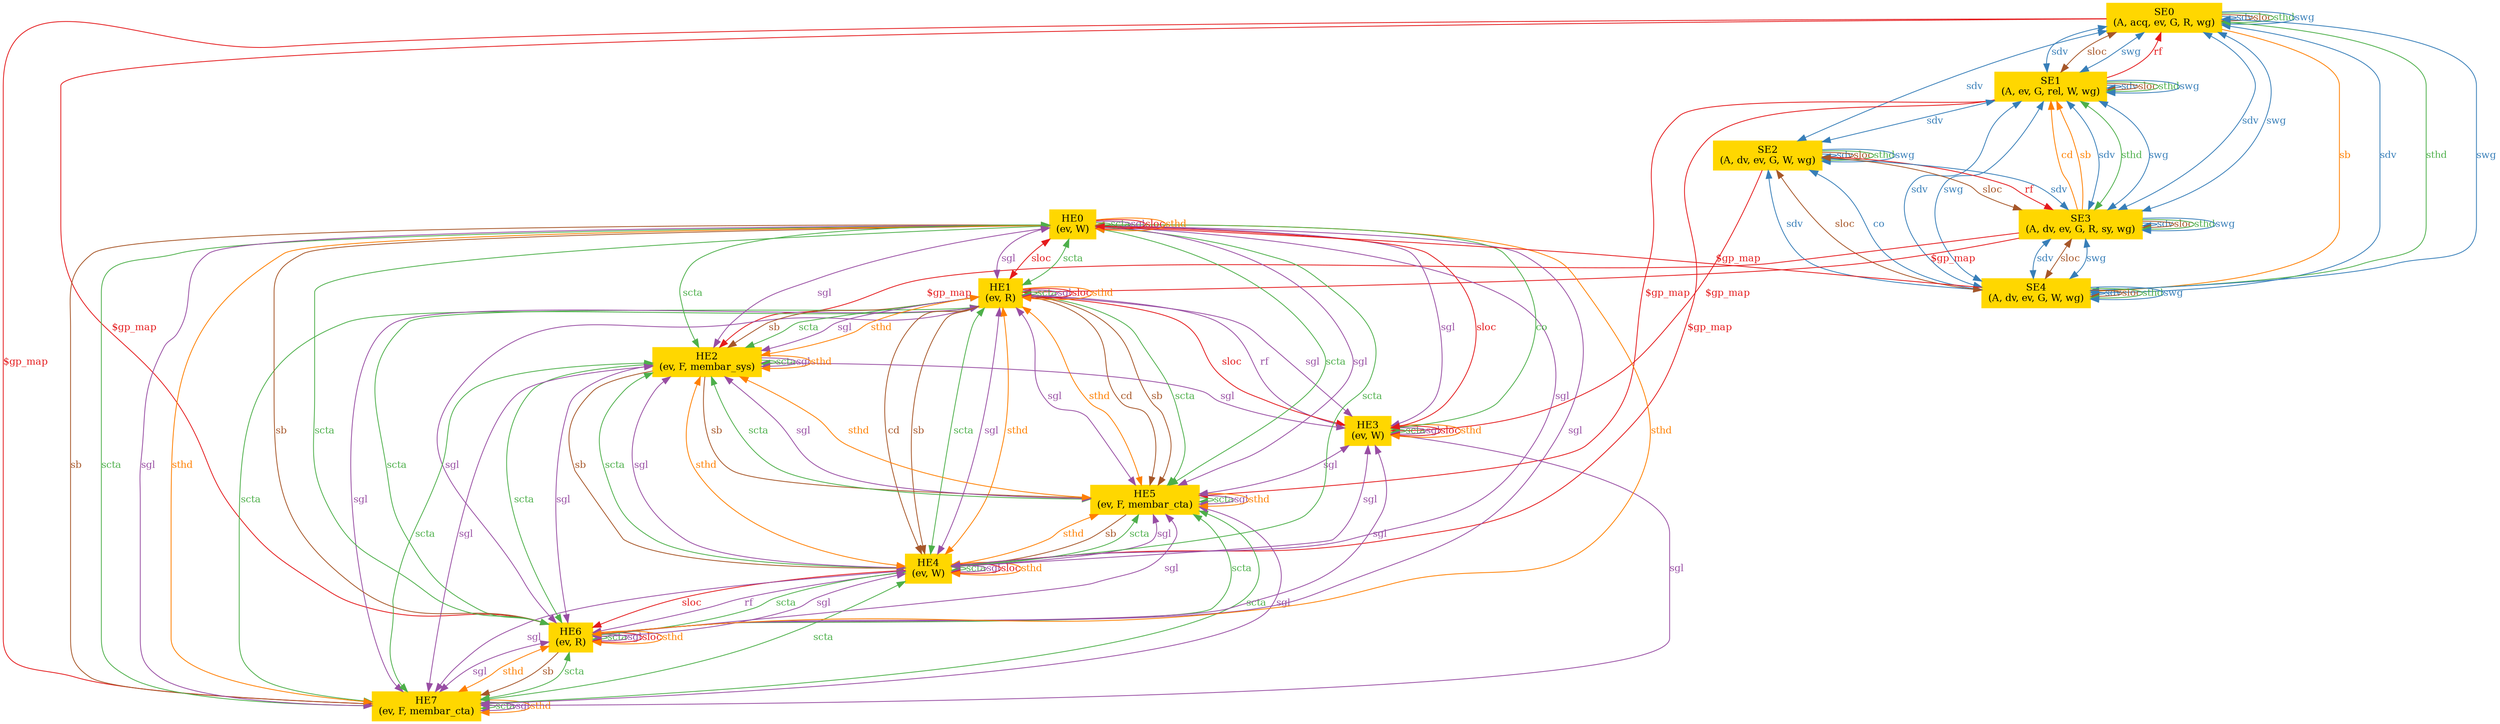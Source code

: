 digraph "graph" {
graph [fontsize=12]
node [fontsize=12]
edge [fontsize=12]
rankdir=TB;
"N12" -> "N1" [uuid = "<SE0, HE6>", color = "#e41a1c", fontcolor = "#e41a1c", style = "solid", label = "$gp_map", dir = "forward", weight = "1"]
"N12" -> "N0" [uuid = "<SE0, HE7>", color = "#e41a1c", fontcolor = "#e41a1c", style = "solid", label = "$gp_map", dir = "forward", weight = "1"]
"N10" -> "N3" [uuid = "<SE1, HE4>", color = "#e41a1c", fontcolor = "#e41a1c", style = "solid", label = "$gp_map", dir = "forward", weight = "1"]
"N10" -> "N4" [uuid = "<SE1, HE5>", color = "#e41a1c", fontcolor = "#e41a1c", style = "solid", label = "$gp_map", dir = "forward", weight = "1"]
"N9" -> "N5" [uuid = "<SE2, HE3>", color = "#e41a1c", fontcolor = "#e41a1c", style = "solid", label = "$gp_map", dir = "forward", weight = "1"]
"N8" -> "N7" [uuid = "<SE3, HE1>", color = "#e41a1c", fontcolor = "#e41a1c", style = "solid", label = "$gp_map", dir = "forward", weight = "1"]
"N8" -> "N6" [uuid = "<SE3, HE2>", color = "#e41a1c", fontcolor = "#e41a1c", style = "solid", label = "$gp_map", dir = "forward", weight = "1"]
"N11" -> "N2" [uuid = "<SE4, HE0>", color = "#e41a1c", fontcolor = "#e41a1c", style = "solid", label = "$gp_map", dir = "back", weight = "1"]
"N7" -> "N3" [uuid = "<HE1, HE4>", color = "#a65628", fontcolor = "#a65628", style = "solid", label = "cd", dir = "forward", weight = "1"]
"N7" -> "N4" [uuid = "<HE1, HE5>", color = "#a65628", fontcolor = "#a65628", style = "solid", label = "cd", dir = "forward", weight = "1"]
"N10" -> "N8" [uuid = "<SE3, SE1>", color = "#ff7f00", fontcolor = "#ff7f00", style = "solid", label = "cd", dir = "back", weight = "1"]
"N11" -> "N5" [uuid = "<HE0, HE3>", color = "#4daf4a", fontcolor = "#4daf4a", style = "solid", label = "co", dir = "forward", weight = "1"]
"N9" -> "N2" [uuid = "<SE4, SE2>", color = "#377eb8", fontcolor = "#377eb8", style = "solid", label = "co", dir = "back", weight = "1"]
"N7" -> "N5" [uuid = "<HE3, HE1>", color = "#984ea3", fontcolor = "#984ea3", style = "solid", label = "rf", dir = "back", weight = "1"]
"N3" -> "N1" [uuid = "<HE4, HE6>", color = "#984ea3", fontcolor = "#984ea3", style = "solid", label = "rf", dir = "forward", weight = "1"]
"N12" -> "N10" [uuid = "<SE1, SE0>", color = "#e41a1c", fontcolor = "#e41a1c", style = "solid", label = "rf", dir = "back", weight = "1"]
"N9" -> "N8" [uuid = "<SE2, SE3>", color = "#e41a1c", fontcolor = "#e41a1c", style = "solid", label = "rf", dir = "forward", weight = "1"]
"N7" -> "N6" [uuid = "<HE1, HE2>", color = "#a65628", fontcolor = "#a65628", style = "solid", label = "sb", dir = "forward", weight = "1"]
"N7" -> "N3" [uuid = "<HE1, HE4>", color = "#a65628", fontcolor = "#a65628", style = "solid", label = "sb", dir = "forward", weight = "1"]
"N7" -> "N4" [uuid = "<HE1, HE5>", color = "#a65628", fontcolor = "#a65628", style = "solid", label = "sb", dir = "forward", weight = "1"]
"N6" -> "N3" [uuid = "<HE2, HE4>", color = "#a65628", fontcolor = "#a65628", style = "solid", label = "sb", dir = "forward", weight = "1"]
"N6" -> "N4" [uuid = "<HE2, HE5>", color = "#a65628", fontcolor = "#a65628", style = "solid", label = "sb", dir = "forward", weight = "1"]
"N4" -> "N3" [uuid = "<HE5, HE4>", color = "#a65628", fontcolor = "#a65628", style = "solid", label = "sb", dir = "forward", weight = "1"]
"N11" -> "N1" [uuid = "<HE6, HE0>", color = "#a65628", fontcolor = "#a65628", style = "solid", label = "sb", dir = "back", weight = "1"]
"N1" -> "N0" [uuid = "<HE6, HE7>", color = "#a65628", fontcolor = "#a65628", style = "solid", label = "sb", dir = "forward", weight = "1"]
"N11" -> "N0" [uuid = "<HE7, HE0>", color = "#a65628", fontcolor = "#a65628", style = "solid", label = "sb", dir = "back", weight = "1"]
"N12" -> "N2" [uuid = "<SE0, SE4>", color = "#ff7f00", fontcolor = "#ff7f00", style = "solid", label = "sb", dir = "forward", weight = "1"]
"N10" -> "N8" [uuid = "<SE3, SE1>", color = "#ff7f00", fontcolor = "#ff7f00", style = "solid", label = "sb", dir = "back", weight = "1"]
"N11" -> "N11" [uuid = "<HE0, HE0>", color = "#4daf4a", fontcolor = "#4daf4a", style = "solid", label = "scta", dir = "forward", weight = "1"]
"N11" -> "N7" [uuid = "<HE0, HE1>", color = "#4daf4a", fontcolor = "#4daf4a", style = "solid", label = "scta", dir = "both", weight = "1"]
"N11" -> "N6" [uuid = "<HE0, HE2>", color = "#4daf4a", fontcolor = "#4daf4a", style = "solid", label = "scta", dir = "both", weight = "1"]
"N11" -> "N3" [uuid = "<HE0, HE4>", color = "#4daf4a", fontcolor = "#4daf4a", style = "solid", label = "scta", dir = "both", weight = "1"]
"N11" -> "N4" [uuid = "<HE0, HE5>", color = "#4daf4a", fontcolor = "#4daf4a", style = "solid", label = "scta", dir = "both", weight = "1"]
"N11" -> "N1" [uuid = "<HE0, HE6>", color = "#4daf4a", fontcolor = "#4daf4a", style = "solid", label = "scta", dir = "both", weight = "1"]
"N11" -> "N0" [uuid = "<HE0, HE7>", color = "#4daf4a", fontcolor = "#4daf4a", style = "solid", label = "scta", dir = "both", weight = "1"]
"N7" -> "N7" [uuid = "<HE1, HE1>", color = "#4daf4a", fontcolor = "#4daf4a", style = "solid", label = "scta", dir = "forward", weight = "1"]
"N7" -> "N6" [uuid = "<HE1, HE2>", color = "#4daf4a", fontcolor = "#4daf4a", style = "solid", label = "scta", dir = "both", weight = "1"]
"N7" -> "N3" [uuid = "<HE1, HE4>", color = "#4daf4a", fontcolor = "#4daf4a", style = "solid", label = "scta", dir = "both", weight = "1"]
"N7" -> "N4" [uuid = "<HE1, HE5>", color = "#4daf4a", fontcolor = "#4daf4a", style = "solid", label = "scta", dir = "both", weight = "1"]
"N7" -> "N1" [uuid = "<HE1, HE6>", color = "#4daf4a", fontcolor = "#4daf4a", style = "solid", label = "scta", dir = "both", weight = "1"]
"N7" -> "N0" [uuid = "<HE1, HE7>", color = "#4daf4a", fontcolor = "#4daf4a", style = "solid", label = "scta", dir = "both", weight = "1"]
"N6" -> "N6" [uuid = "<HE2, HE2>", color = "#4daf4a", fontcolor = "#4daf4a", style = "solid", label = "scta", dir = "forward", weight = "1"]
"N6" -> "N3" [uuid = "<HE2, HE4>", color = "#4daf4a", fontcolor = "#4daf4a", style = "solid", label = "scta", dir = "both", weight = "1"]
"N6" -> "N4" [uuid = "<HE2, HE5>", color = "#4daf4a", fontcolor = "#4daf4a", style = "solid", label = "scta", dir = "both", weight = "1"]
"N6" -> "N1" [uuid = "<HE2, HE6>", color = "#4daf4a", fontcolor = "#4daf4a", style = "solid", label = "scta", dir = "both", weight = "1"]
"N6" -> "N0" [uuid = "<HE2, HE7>", color = "#4daf4a", fontcolor = "#4daf4a", style = "solid", label = "scta", dir = "both", weight = "1"]
"N5" -> "N5" [uuid = "<HE3, HE3>", color = "#4daf4a", fontcolor = "#4daf4a", style = "solid", label = "scta", dir = "forward", weight = "1"]
"N3" -> "N3" [uuid = "<HE4, HE4>", color = "#4daf4a", fontcolor = "#4daf4a", style = "solid", label = "scta", dir = "forward", weight = "1"]
"N4" -> "N3" [uuid = "<HE4, HE5>", color = "#4daf4a", fontcolor = "#4daf4a", style = "solid", label = "scta", dir = "both", weight = "1"]
"N3" -> "N1" [uuid = "<HE4, HE6>", color = "#4daf4a", fontcolor = "#4daf4a", style = "solid", label = "scta", dir = "both", weight = "1"]
"N3" -> "N0" [uuid = "<HE4, HE7>", color = "#4daf4a", fontcolor = "#4daf4a", style = "solid", label = "scta", dir = "both", weight = "1"]
"N4" -> "N4" [uuid = "<HE5, HE5>", color = "#4daf4a", fontcolor = "#4daf4a", style = "solid", label = "scta", dir = "forward", weight = "1"]
"N4" -> "N1" [uuid = "<HE5, HE6>", color = "#4daf4a", fontcolor = "#4daf4a", style = "solid", label = "scta", dir = "both", weight = "1"]
"N4" -> "N0" [uuid = "<HE5, HE7>", color = "#4daf4a", fontcolor = "#4daf4a", style = "solid", label = "scta", dir = "both", weight = "1"]
"N1" -> "N1" [uuid = "<HE6, HE6>", color = "#4daf4a", fontcolor = "#4daf4a", style = "solid", label = "scta", dir = "forward", weight = "1"]
"N1" -> "N0" [uuid = "<HE6, HE7>", color = "#4daf4a", fontcolor = "#4daf4a", style = "solid", label = "scta", dir = "both", weight = "1"]
"N0" -> "N0" [uuid = "<HE7, HE7>", color = "#4daf4a", fontcolor = "#4daf4a", style = "solid", label = "scta", dir = "forward", weight = "1"]
"N12" -> "N12" [uuid = "<SE0, SE0>", color = "#377eb8", fontcolor = "#377eb8", style = "solid", label = "sdv", dir = "forward", weight = "1"]
"N12" -> "N10" [uuid = "<SE0, SE1>", color = "#377eb8", fontcolor = "#377eb8", style = "solid", label = "sdv", dir = "both", weight = "1"]
"N12" -> "N9" [uuid = "<SE0, SE2>", color = "#377eb8", fontcolor = "#377eb8", style = "solid", label = "sdv", dir = "both", weight = "1"]
"N12" -> "N8" [uuid = "<SE0, SE3>", color = "#377eb8", fontcolor = "#377eb8", style = "solid", label = "sdv", dir = "both", weight = "1"]
"N12" -> "N2" [uuid = "<SE0, SE4>", color = "#377eb8", fontcolor = "#377eb8", style = "solid", label = "sdv", dir = "both", weight = "1"]
"N10" -> "N10" [uuid = "<SE1, SE1>", color = "#377eb8", fontcolor = "#377eb8", style = "solid", label = "sdv", dir = "forward", weight = "1"]
"N10" -> "N9" [uuid = "<SE1, SE2>", color = "#377eb8", fontcolor = "#377eb8", style = "solid", label = "sdv", dir = "both", weight = "1"]
"N10" -> "N8" [uuid = "<SE1, SE3>", color = "#377eb8", fontcolor = "#377eb8", style = "solid", label = "sdv", dir = "both", weight = "1"]
"N10" -> "N2" [uuid = "<SE1, SE4>", color = "#377eb8", fontcolor = "#377eb8", style = "solid", label = "sdv", dir = "both", weight = "1"]
"N9" -> "N9" [uuid = "<SE2, SE2>", color = "#377eb8", fontcolor = "#377eb8", style = "solid", label = "sdv", dir = "forward", weight = "1"]
"N9" -> "N8" [uuid = "<SE2, SE3>", color = "#377eb8", fontcolor = "#377eb8", style = "solid", label = "sdv", dir = "both", weight = "1"]
"N9" -> "N2" [uuid = "<SE2, SE4>", color = "#377eb8", fontcolor = "#377eb8", style = "solid", label = "sdv", dir = "both", weight = "1"]
"N8" -> "N8" [uuid = "<SE3, SE3>", color = "#377eb8", fontcolor = "#377eb8", style = "solid", label = "sdv", dir = "forward", weight = "1"]
"N8" -> "N2" [uuid = "<SE3, SE4>", color = "#377eb8", fontcolor = "#377eb8", style = "solid", label = "sdv", dir = "both", weight = "1"]
"N2" -> "N2" [uuid = "<SE4, SE4>", color = "#377eb8", fontcolor = "#377eb8", style = "solid", label = "sdv", dir = "forward", weight = "1"]
"N11" -> "N11" [uuid = "<HE0, HE0>", color = "#984ea3", fontcolor = "#984ea3", style = "solid", label = "sgl", dir = "forward", weight = "1"]
"N11" -> "N7" [uuid = "<HE0, HE1>", color = "#984ea3", fontcolor = "#984ea3", style = "solid", label = "sgl", dir = "both", weight = "1"]
"N11" -> "N6" [uuid = "<HE0, HE2>", color = "#984ea3", fontcolor = "#984ea3", style = "solid", label = "sgl", dir = "both", weight = "1"]
"N11" -> "N5" [uuid = "<HE0, HE3>", color = "#984ea3", fontcolor = "#984ea3", style = "solid", label = "sgl", dir = "both", weight = "1"]
"N11" -> "N3" [uuid = "<HE0, HE4>", color = "#984ea3", fontcolor = "#984ea3", style = "solid", label = "sgl", dir = "both", weight = "1"]
"N11" -> "N4" [uuid = "<HE0, HE5>", color = "#984ea3", fontcolor = "#984ea3", style = "solid", label = "sgl", dir = "both", weight = "1"]
"N11" -> "N1" [uuid = "<HE0, HE6>", color = "#984ea3", fontcolor = "#984ea3", style = "solid", label = "sgl", dir = "both", weight = "1"]
"N11" -> "N0" [uuid = "<HE0, HE7>", color = "#984ea3", fontcolor = "#984ea3", style = "solid", label = "sgl", dir = "both", weight = "1"]
"N7" -> "N7" [uuid = "<HE1, HE1>", color = "#984ea3", fontcolor = "#984ea3", style = "solid", label = "sgl", dir = "forward", weight = "1"]
"N7" -> "N6" [uuid = "<HE1, HE2>", color = "#984ea3", fontcolor = "#984ea3", style = "solid", label = "sgl", dir = "both", weight = "1"]
"N7" -> "N5" [uuid = "<HE1, HE3>", color = "#984ea3", fontcolor = "#984ea3", style = "solid", label = "sgl", dir = "both", weight = "1"]
"N7" -> "N3" [uuid = "<HE1, HE4>", color = "#984ea3", fontcolor = "#984ea3", style = "solid", label = "sgl", dir = "both", weight = "1"]
"N7" -> "N4" [uuid = "<HE1, HE5>", color = "#984ea3", fontcolor = "#984ea3", style = "solid", label = "sgl", dir = "both", weight = "1"]
"N7" -> "N1" [uuid = "<HE1, HE6>", color = "#984ea3", fontcolor = "#984ea3", style = "solid", label = "sgl", dir = "both", weight = "1"]
"N7" -> "N0" [uuid = "<HE1, HE7>", color = "#984ea3", fontcolor = "#984ea3", style = "solid", label = "sgl", dir = "both", weight = "1"]
"N6" -> "N6" [uuid = "<HE2, HE2>", color = "#984ea3", fontcolor = "#984ea3", style = "solid", label = "sgl", dir = "forward", weight = "1"]
"N6" -> "N5" [uuid = "<HE2, HE3>", color = "#984ea3", fontcolor = "#984ea3", style = "solid", label = "sgl", dir = "both", weight = "1"]
"N6" -> "N3" [uuid = "<HE2, HE4>", color = "#984ea3", fontcolor = "#984ea3", style = "solid", label = "sgl", dir = "both", weight = "1"]
"N6" -> "N4" [uuid = "<HE2, HE5>", color = "#984ea3", fontcolor = "#984ea3", style = "solid", label = "sgl", dir = "both", weight = "1"]
"N6" -> "N1" [uuid = "<HE2, HE6>", color = "#984ea3", fontcolor = "#984ea3", style = "solid", label = "sgl", dir = "both", weight = "1"]
"N6" -> "N0" [uuid = "<HE2, HE7>", color = "#984ea3", fontcolor = "#984ea3", style = "solid", label = "sgl", dir = "both", weight = "1"]
"N5" -> "N5" [uuid = "<HE3, HE3>", color = "#984ea3", fontcolor = "#984ea3", style = "solid", label = "sgl", dir = "forward", weight = "1"]
"N5" -> "N3" [uuid = "<HE3, HE4>", color = "#984ea3", fontcolor = "#984ea3", style = "solid", label = "sgl", dir = "both", weight = "1"]
"N5" -> "N4" [uuid = "<HE3, HE5>", color = "#984ea3", fontcolor = "#984ea3", style = "solid", label = "sgl", dir = "both", weight = "1"]
"N5" -> "N1" [uuid = "<HE3, HE6>", color = "#984ea3", fontcolor = "#984ea3", style = "solid", label = "sgl", dir = "both", weight = "1"]
"N5" -> "N0" [uuid = "<HE3, HE7>", color = "#984ea3", fontcolor = "#984ea3", style = "solid", label = "sgl", dir = "both", weight = "1"]
"N3" -> "N3" [uuid = "<HE4, HE4>", color = "#984ea3", fontcolor = "#984ea3", style = "solid", label = "sgl", dir = "forward", weight = "1"]
"N4" -> "N3" [uuid = "<HE4, HE5>", color = "#984ea3", fontcolor = "#984ea3", style = "solid", label = "sgl", dir = "both", weight = "1"]
"N3" -> "N1" [uuid = "<HE4, HE6>", color = "#984ea3", fontcolor = "#984ea3", style = "solid", label = "sgl", dir = "both", weight = "1"]
"N3" -> "N0" [uuid = "<HE4, HE7>", color = "#984ea3", fontcolor = "#984ea3", style = "solid", label = "sgl", dir = "both", weight = "1"]
"N4" -> "N4" [uuid = "<HE5, HE5>", color = "#984ea3", fontcolor = "#984ea3", style = "solid", label = "sgl", dir = "forward", weight = "1"]
"N4" -> "N1" [uuid = "<HE5, HE6>", color = "#984ea3", fontcolor = "#984ea3", style = "solid", label = "sgl", dir = "both", weight = "1"]
"N4" -> "N0" [uuid = "<HE5, HE7>", color = "#984ea3", fontcolor = "#984ea3", style = "solid", label = "sgl", dir = "both", weight = "1"]
"N1" -> "N1" [uuid = "<HE6, HE6>", color = "#984ea3", fontcolor = "#984ea3", style = "solid", label = "sgl", dir = "forward", weight = "1"]
"N1" -> "N0" [uuid = "<HE6, HE7>", color = "#984ea3", fontcolor = "#984ea3", style = "solid", label = "sgl", dir = "both", weight = "1"]
"N0" -> "N0" [uuid = "<HE7, HE7>", color = "#984ea3", fontcolor = "#984ea3", style = "solid", label = "sgl", dir = "forward", weight = "1"]
"N11" -> "N11" [uuid = "<HE0, HE0>", color = "#e41a1c", fontcolor = "#e41a1c", style = "solid", label = "sloc", dir = "forward", weight = "1"]
"N11" -> "N7" [uuid = "<HE0, HE1>", color = "#e41a1c", fontcolor = "#e41a1c", style = "solid", label = "sloc", dir = "both", weight = "1"]
"N11" -> "N5" [uuid = "<HE0, HE3>", color = "#e41a1c", fontcolor = "#e41a1c", style = "solid", label = "sloc", dir = "both", weight = "1"]
"N7" -> "N7" [uuid = "<HE1, HE1>", color = "#e41a1c", fontcolor = "#e41a1c", style = "solid", label = "sloc", dir = "forward", weight = "1"]
"N7" -> "N5" [uuid = "<HE1, HE3>", color = "#e41a1c", fontcolor = "#e41a1c", style = "solid", label = "sloc", dir = "both", weight = "1"]
"N5" -> "N5" [uuid = "<HE3, HE3>", color = "#e41a1c", fontcolor = "#e41a1c", style = "solid", label = "sloc", dir = "forward", weight = "1"]
"N3" -> "N3" [uuid = "<HE4, HE4>", color = "#e41a1c", fontcolor = "#e41a1c", style = "solid", label = "sloc", dir = "forward", weight = "1"]
"N3" -> "N1" [uuid = "<HE4, HE6>", color = "#e41a1c", fontcolor = "#e41a1c", style = "solid", label = "sloc", dir = "both", weight = "1"]
"N1" -> "N1" [uuid = "<HE6, HE6>", color = "#e41a1c", fontcolor = "#e41a1c", style = "solid", label = "sloc", dir = "forward", weight = "1"]
"N12" -> "N12" [uuid = "<SE0, SE0>", color = "#a65628", fontcolor = "#a65628", style = "solid", label = "sloc", dir = "forward", weight = "1"]
"N12" -> "N10" [uuid = "<SE0, SE1>", color = "#a65628", fontcolor = "#a65628", style = "solid", label = "sloc", dir = "both", weight = "1"]
"N10" -> "N10" [uuid = "<SE1, SE1>", color = "#a65628", fontcolor = "#a65628", style = "solid", label = "sloc", dir = "forward", weight = "1"]
"N9" -> "N9" [uuid = "<SE2, SE2>", color = "#a65628", fontcolor = "#a65628", style = "solid", label = "sloc", dir = "forward", weight = "1"]
"N9" -> "N8" [uuid = "<SE2, SE3>", color = "#a65628", fontcolor = "#a65628", style = "solid", label = "sloc", dir = "both", weight = "1"]
"N9" -> "N2" [uuid = "<SE2, SE4>", color = "#a65628", fontcolor = "#a65628", style = "solid", label = "sloc", dir = "both", weight = "1"]
"N8" -> "N8" [uuid = "<SE3, SE3>", color = "#a65628", fontcolor = "#a65628", style = "solid", label = "sloc", dir = "forward", weight = "1"]
"N8" -> "N2" [uuid = "<SE3, SE4>", color = "#a65628", fontcolor = "#a65628", style = "solid", label = "sloc", dir = "both", weight = "1"]
"N2" -> "N2" [uuid = "<SE4, SE4>", color = "#a65628", fontcolor = "#a65628", style = "solid", label = "sloc", dir = "forward", weight = "1"]
"N11" -> "N11" [uuid = "<HE0, HE0>", color = "#ff7f00", fontcolor = "#ff7f00", style = "solid", label = "sthd", dir = "forward", weight = "1"]
"N11" -> "N1" [uuid = "<HE0, HE6>", color = "#ff7f00", fontcolor = "#ff7f00", style = "solid", label = "sthd", dir = "both", weight = "1"]
"N11" -> "N0" [uuid = "<HE0, HE7>", color = "#ff7f00", fontcolor = "#ff7f00", style = "solid", label = "sthd", dir = "both", weight = "1"]
"N7" -> "N7" [uuid = "<HE1, HE1>", color = "#ff7f00", fontcolor = "#ff7f00", style = "solid", label = "sthd", dir = "forward", weight = "1"]
"N7" -> "N6" [uuid = "<HE1, HE2>", color = "#ff7f00", fontcolor = "#ff7f00", style = "solid", label = "sthd", dir = "both", weight = "1"]
"N7" -> "N3" [uuid = "<HE1, HE4>", color = "#ff7f00", fontcolor = "#ff7f00", style = "solid", label = "sthd", dir = "both", weight = "1"]
"N7" -> "N4" [uuid = "<HE1, HE5>", color = "#ff7f00", fontcolor = "#ff7f00", style = "solid", label = "sthd", dir = "both", weight = "1"]
"N6" -> "N6" [uuid = "<HE2, HE2>", color = "#ff7f00", fontcolor = "#ff7f00", style = "solid", label = "sthd", dir = "forward", weight = "1"]
"N6" -> "N3" [uuid = "<HE2, HE4>", color = "#ff7f00", fontcolor = "#ff7f00", style = "solid", label = "sthd", dir = "both", weight = "1"]
"N6" -> "N4" [uuid = "<HE2, HE5>", color = "#ff7f00", fontcolor = "#ff7f00", style = "solid", label = "sthd", dir = "both", weight = "1"]
"N5" -> "N5" [uuid = "<HE3, HE3>", color = "#ff7f00", fontcolor = "#ff7f00", style = "solid", label = "sthd", dir = "forward", weight = "1"]
"N3" -> "N3" [uuid = "<HE4, HE4>", color = "#ff7f00", fontcolor = "#ff7f00", style = "solid", label = "sthd", dir = "forward", weight = "1"]
"N4" -> "N3" [uuid = "<HE4, HE5>", color = "#ff7f00", fontcolor = "#ff7f00", style = "solid", label = "sthd", dir = "both", weight = "1"]
"N4" -> "N4" [uuid = "<HE5, HE5>", color = "#ff7f00", fontcolor = "#ff7f00", style = "solid", label = "sthd", dir = "forward", weight = "1"]
"N1" -> "N1" [uuid = "<HE6, HE6>", color = "#ff7f00", fontcolor = "#ff7f00", style = "solid", label = "sthd", dir = "forward", weight = "1"]
"N1" -> "N0" [uuid = "<HE6, HE7>", color = "#ff7f00", fontcolor = "#ff7f00", style = "solid", label = "sthd", dir = "both", weight = "1"]
"N0" -> "N0" [uuid = "<HE7, HE7>", color = "#ff7f00", fontcolor = "#ff7f00", style = "solid", label = "sthd", dir = "forward", weight = "1"]
"N12" -> "N12" [uuid = "<SE0, SE0>", color = "#4daf4a", fontcolor = "#4daf4a", style = "solid", label = "sthd", dir = "forward", weight = "1"]
"N12" -> "N2" [uuid = "<SE0, SE4>", color = "#4daf4a", fontcolor = "#4daf4a", style = "solid", label = "sthd", dir = "both", weight = "1"]
"N10" -> "N10" [uuid = "<SE1, SE1>", color = "#4daf4a", fontcolor = "#4daf4a", style = "solid", label = "sthd", dir = "forward", weight = "1"]
"N10" -> "N8" [uuid = "<SE1, SE3>", color = "#4daf4a", fontcolor = "#4daf4a", style = "solid", label = "sthd", dir = "both", weight = "1"]
"N9" -> "N9" [uuid = "<SE2, SE2>", color = "#4daf4a", fontcolor = "#4daf4a", style = "solid", label = "sthd", dir = "forward", weight = "1"]
"N8" -> "N8" [uuid = "<SE3, SE3>", color = "#4daf4a", fontcolor = "#4daf4a", style = "solid", label = "sthd", dir = "forward", weight = "1"]
"N2" -> "N2" [uuid = "<SE4, SE4>", color = "#4daf4a", fontcolor = "#4daf4a", style = "solid", label = "sthd", dir = "forward", weight = "1"]
"N12" -> "N12" [uuid = "<SE0, SE0>", color = "#377eb8", fontcolor = "#377eb8", style = "solid", label = "swg", dir = "forward", weight = "1"]
"N12" -> "N10" [uuid = "<SE0, SE1>", color = "#377eb8", fontcolor = "#377eb8", style = "solid", label = "swg", dir = "both", weight = "1"]
"N12" -> "N8" [uuid = "<SE0, SE3>", color = "#377eb8", fontcolor = "#377eb8", style = "solid", label = "swg", dir = "both", weight = "1"]
"N12" -> "N2" [uuid = "<SE0, SE4>", color = "#377eb8", fontcolor = "#377eb8", style = "solid", label = "swg", dir = "both", weight = "1"]
"N10" -> "N10" [uuid = "<SE1, SE1>", color = "#377eb8", fontcolor = "#377eb8", style = "solid", label = "swg", dir = "forward", weight = "1"]
"N10" -> "N8" [uuid = "<SE1, SE3>", color = "#377eb8", fontcolor = "#377eb8", style = "solid", label = "swg", dir = "both", weight = "1"]
"N10" -> "N2" [uuid = "<SE1, SE4>", color = "#377eb8", fontcolor = "#377eb8", style = "solid", label = "swg", dir = "both", weight = "1"]
"N9" -> "N9" [uuid = "<SE2, SE2>", color = "#377eb8", fontcolor = "#377eb8", style = "solid", label = "swg", dir = "forward", weight = "1"]
"N8" -> "N8" [uuid = "<SE3, SE3>", color = "#377eb8", fontcolor = "#377eb8", style = "solid", label = "swg", dir = "forward", weight = "1"]
"N8" -> "N2" [uuid = "<SE3, SE4>", color = "#377eb8", fontcolor = "#377eb8", style = "solid", label = "swg", dir = "both", weight = "1"]
"N2" -> "N2" [uuid = "<SE4, SE4>", color = "#377eb8", fontcolor = "#377eb8", style = "solid", label = "swg", dir = "forward", weight = "1"]
"N0" [uuid="HE7", label="HE7\n(ev, F, membar_cta)", color="#ffd700", fontcolor = "#000000", shape = "box", style = "filled, solid"]
"N1" [uuid="HE6", label="HE6\n(ev, R)", color="#ffd700", fontcolor = "#000000", shape = "box", style = "filled, solid"]
"N2" [uuid="SE4", label="SE4\n(A, dv, ev, G, W, wg)", color="#ffd700", fontcolor = "#000000", shape = "box", style = "filled, solid"]
"N3" [uuid="HE4", label="HE4\n(ev, W)", color="#ffd700", fontcolor = "#000000", shape = "box", style = "filled, solid"]
"N4" [uuid="HE5", label="HE5\n(ev, F, membar_cta)", color="#ffd700", fontcolor = "#000000", shape = "box", style = "filled, solid"]
"N5" [uuid="HE3", label="HE3\n(ev, W)", color="#ffd700", fontcolor = "#000000", shape = "box", style = "filled, solid"]
"N6" [uuid="HE2", label="HE2\n(ev, F, membar_sys)", color="#ffd700", fontcolor = "#000000", shape = "box", style = "filled, solid"]
"N7" [uuid="HE1", label="HE1\n(ev, R)", color="#ffd700", fontcolor = "#000000", shape = "box", style = "filled, solid"]
"N8" [uuid="SE3", label="SE3\n(A, dv, ev, G, R, sy, wg)", color="#ffd700", fontcolor = "#000000", shape = "box", style = "filled, solid"]
"N9" [uuid="SE2", label="SE2\n(A, dv, ev, G, W, wg)", color="#ffd700", fontcolor = "#000000", shape = "box", style = "filled, solid"]
"N10" [uuid="SE1", label="SE1\n(A, ev, G, rel, W, wg)", color="#ffd700", fontcolor = "#000000", shape = "box", style = "filled, solid"]
"N11" [uuid="HE0", label="HE0\n(ev, W)", color="#ffd700", fontcolor = "#000000", shape = "box", style = "filled, solid"]
"N12" [uuid="SE0", label="SE0\n(A, acq, ev, G, R, wg)", color="#ffd700", fontcolor = "#000000", shape = "box", style = "filled, solid"]
}
